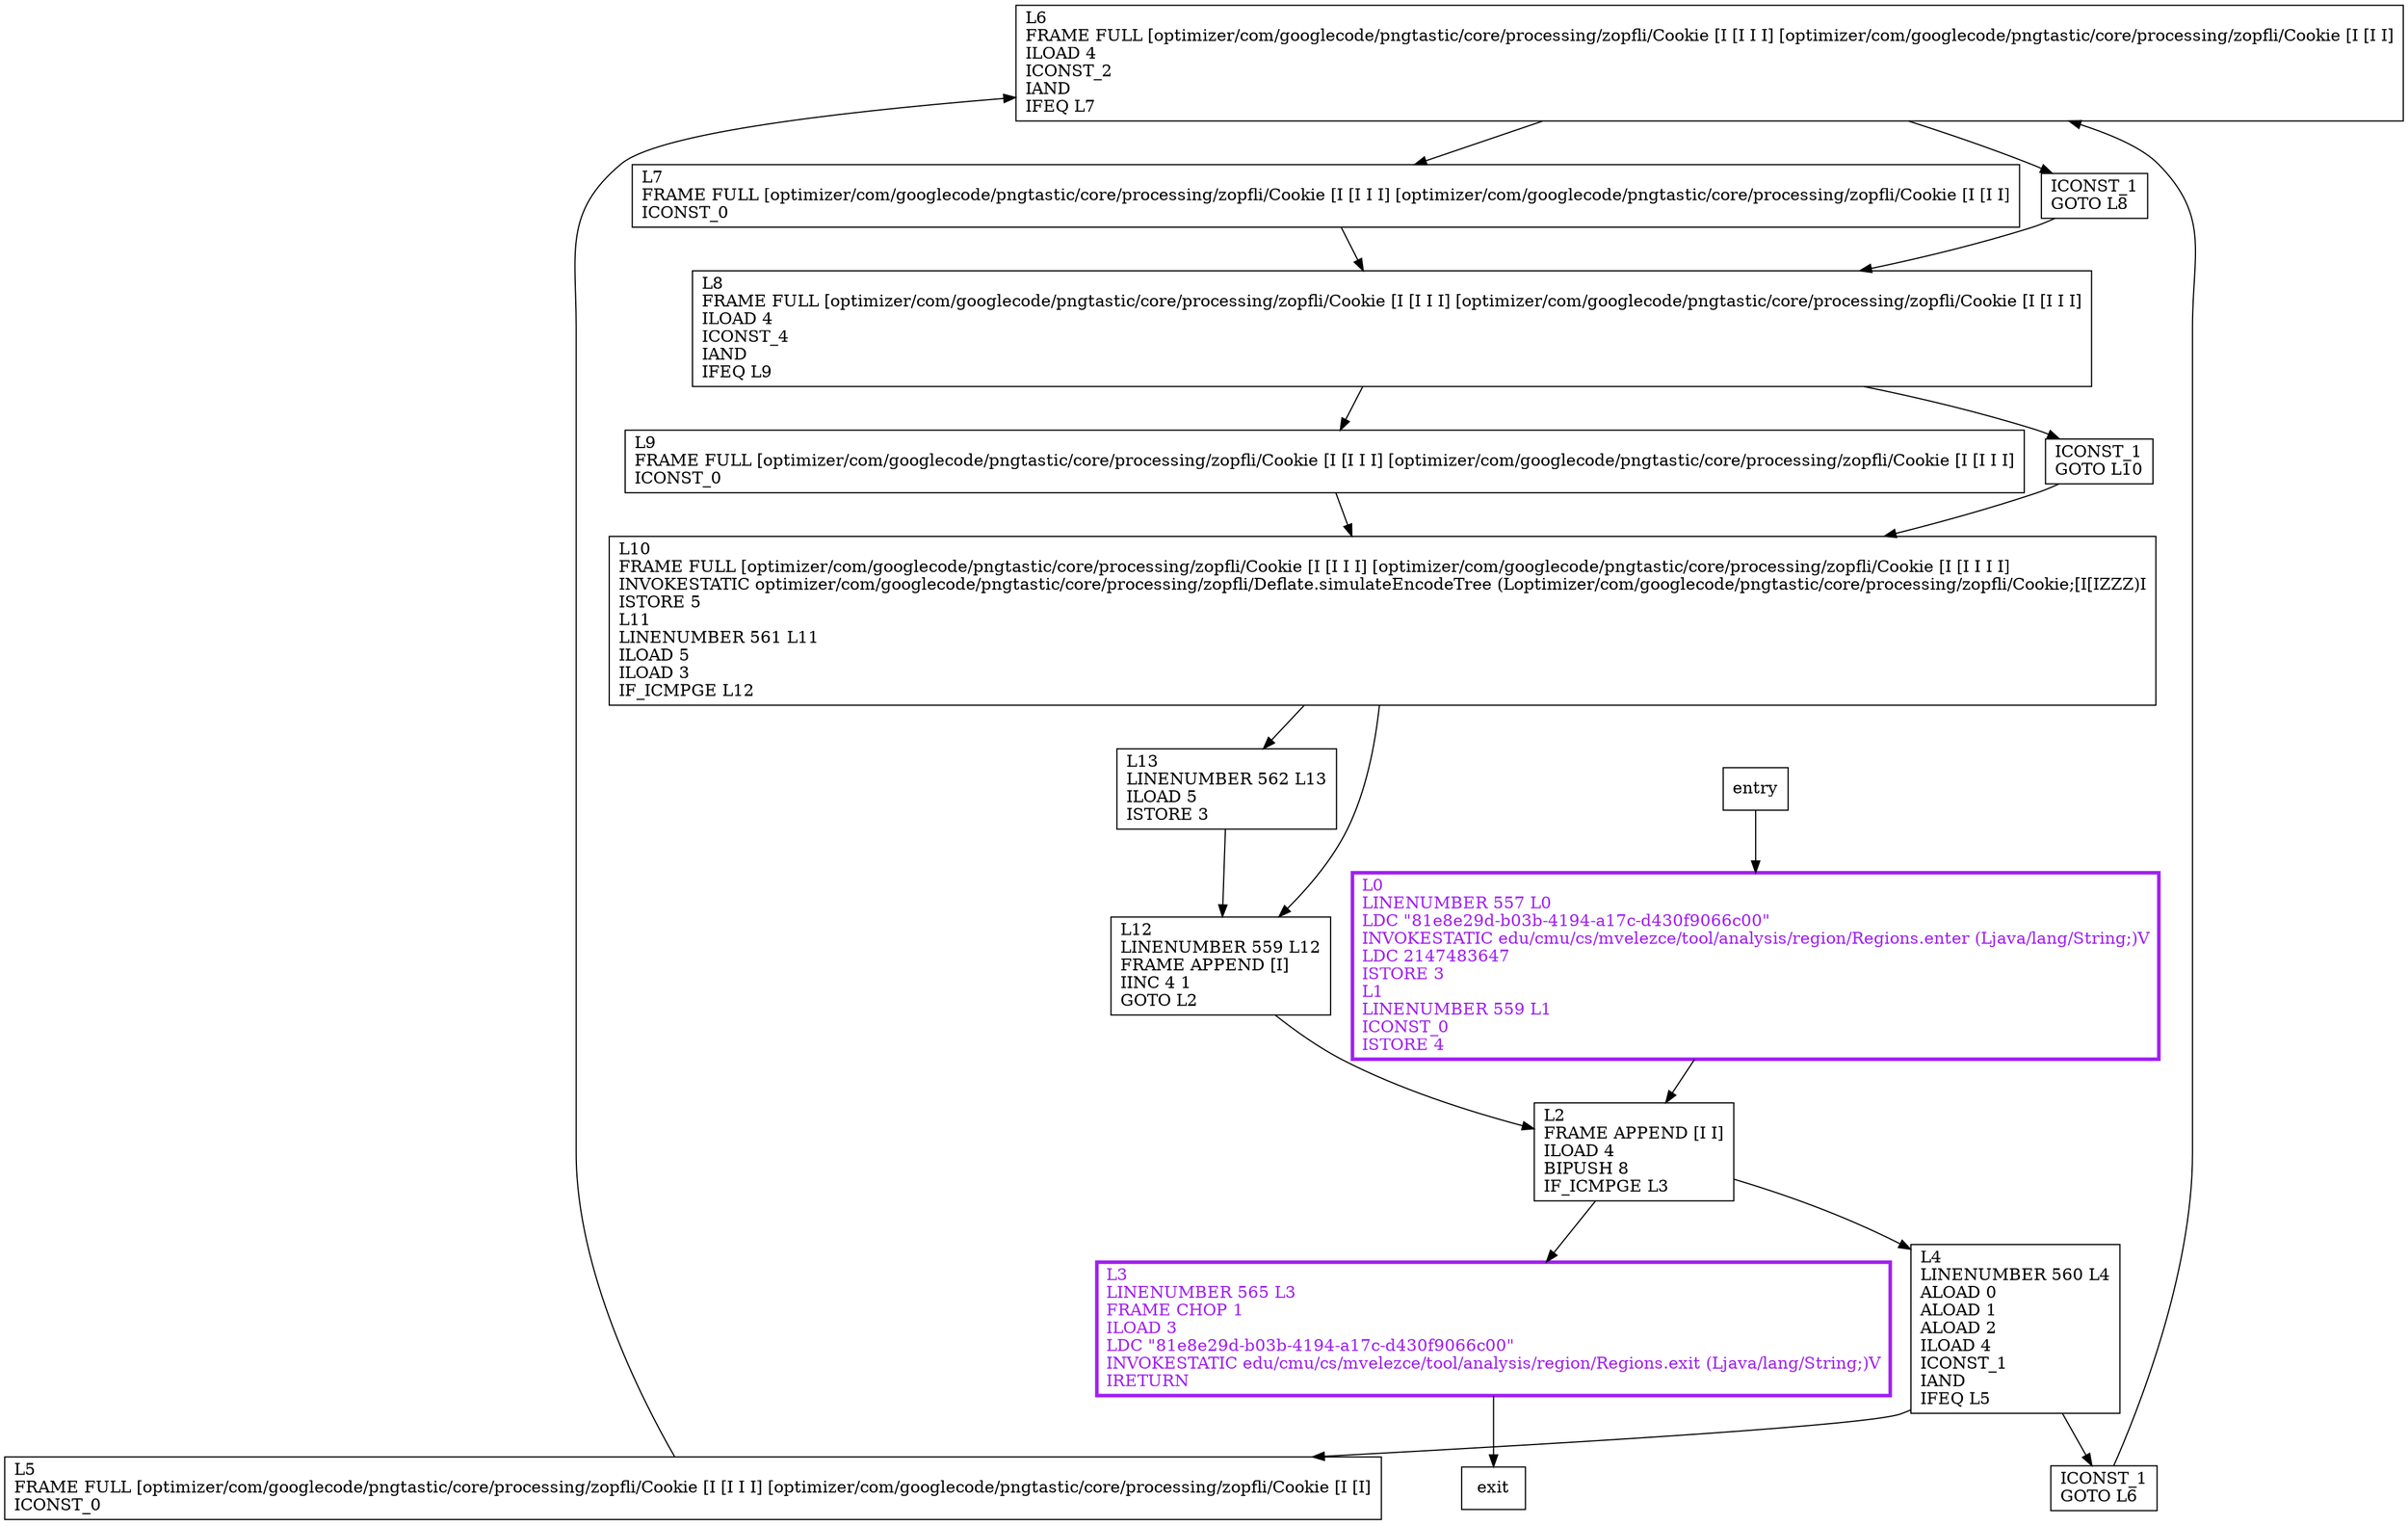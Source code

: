 digraph simulateAddDynamicTree {
node [shape=record];
10915321 [label="L6\lFRAME FULL [optimizer/com/googlecode/pngtastic/core/processing/zopfli/Cookie [I [I I I] [optimizer/com/googlecode/pngtastic/core/processing/zopfli/Cookie [I [I I]\lILOAD 4\lICONST_2\lIAND\lIFEQ L7\l"];
131037934 [label="ICONST_1\lGOTO L8\l"];
1008608255 [label="L13\lLINENUMBER 562 L13\lILOAD 5\lISTORE 3\l"];
404036116 [label="ICONST_1\lGOTO L10\l"];
1612853208 [label="L3\lLINENUMBER 565 L3\lFRAME CHOP 1\lILOAD 3\lLDC \"81e8e29d-b03b-4194-a17c-d430f9066c00\"\lINVOKESTATIC edu/cmu/cs/mvelezce/tool/analysis/region/Regions.exit (Ljava/lang/String;)V\lIRETURN\l"];
216746962 [label="L2\lFRAME APPEND [I I]\lILOAD 4\lBIPUSH 8\lIF_ICMPGE L3\l"];
653337757 [label="L5\lFRAME FULL [optimizer/com/googlecode/pngtastic/core/processing/zopfli/Cookie [I [I I I] [optimizer/com/googlecode/pngtastic/core/processing/zopfli/Cookie [I [I]\lICONST_0\l"];
1685134322 [label="L10\lFRAME FULL [optimizer/com/googlecode/pngtastic/core/processing/zopfli/Cookie [I [I I I] [optimizer/com/googlecode/pngtastic/core/processing/zopfli/Cookie [I [I I I I]\lINVOKESTATIC optimizer/com/googlecode/pngtastic/core/processing/zopfli/Deflate.simulateEncodeTree (Loptimizer/com/googlecode/pngtastic/core/processing/zopfli/Cookie;[I[IZZZ)I\lISTORE 5\lL11\lLINENUMBER 561 L11\lILOAD 5\lILOAD 3\lIF_ICMPGE L12\l"];
1405055124 [label="L4\lLINENUMBER 560 L4\lALOAD 0\lALOAD 1\lALOAD 2\lILOAD 4\lICONST_1\lIAND\lIFEQ L5\l"];
1896558831 [label="ICONST_1\lGOTO L6\l"];
795590320 [label="L8\lFRAME FULL [optimizer/com/googlecode/pngtastic/core/processing/zopfli/Cookie [I [I I I] [optimizer/com/googlecode/pngtastic/core/processing/zopfli/Cookie [I [I I I]\lILOAD 4\lICONST_4\lIAND\lIFEQ L9\l"];
682981033 [label="L7\lFRAME FULL [optimizer/com/googlecode/pngtastic/core/processing/zopfli/Cookie [I [I I I] [optimizer/com/googlecode/pngtastic/core/processing/zopfli/Cookie [I [I I]\lICONST_0\l"];
2114270481 [label="L0\lLINENUMBER 557 L0\lLDC \"81e8e29d-b03b-4194-a17c-d430f9066c00\"\lINVOKESTATIC edu/cmu/cs/mvelezce/tool/analysis/region/Regions.enter (Ljava/lang/String;)V\lLDC 2147483647\lISTORE 3\lL1\lLINENUMBER 559 L1\lICONST_0\lISTORE 4\l"];
454440929 [label="L9\lFRAME FULL [optimizer/com/googlecode/pngtastic/core/processing/zopfli/Cookie [I [I I I] [optimizer/com/googlecode/pngtastic/core/processing/zopfli/Cookie [I [I I I]\lICONST_0\l"];
379430898 [label="L12\lLINENUMBER 559 L12\lFRAME APPEND [I]\lIINC 4 1\lGOTO L2\l"];
entry;
exit;
10915321 -> 131037934;
10915321 -> 682981033;
131037934 -> 795590320;
1008608255 -> 379430898;
404036116 -> 1685134322;
1612853208 -> exit;
216746962 -> 1612853208;
216746962 -> 1405055124;
653337757 -> 10915321;
1685134322 -> 1008608255;
1685134322 -> 379430898;
1405055124 -> 1896558831;
1405055124 -> 653337757;
entry -> 2114270481;
1896558831 -> 10915321;
795590320 -> 404036116;
795590320 -> 454440929;
682981033 -> 795590320;
2114270481 -> 216746962;
454440929 -> 1685134322;
379430898 -> 216746962;
2114270481[fontcolor="purple", penwidth=3, color="purple"];
1612853208[fontcolor="purple", penwidth=3, color="purple"];
}
